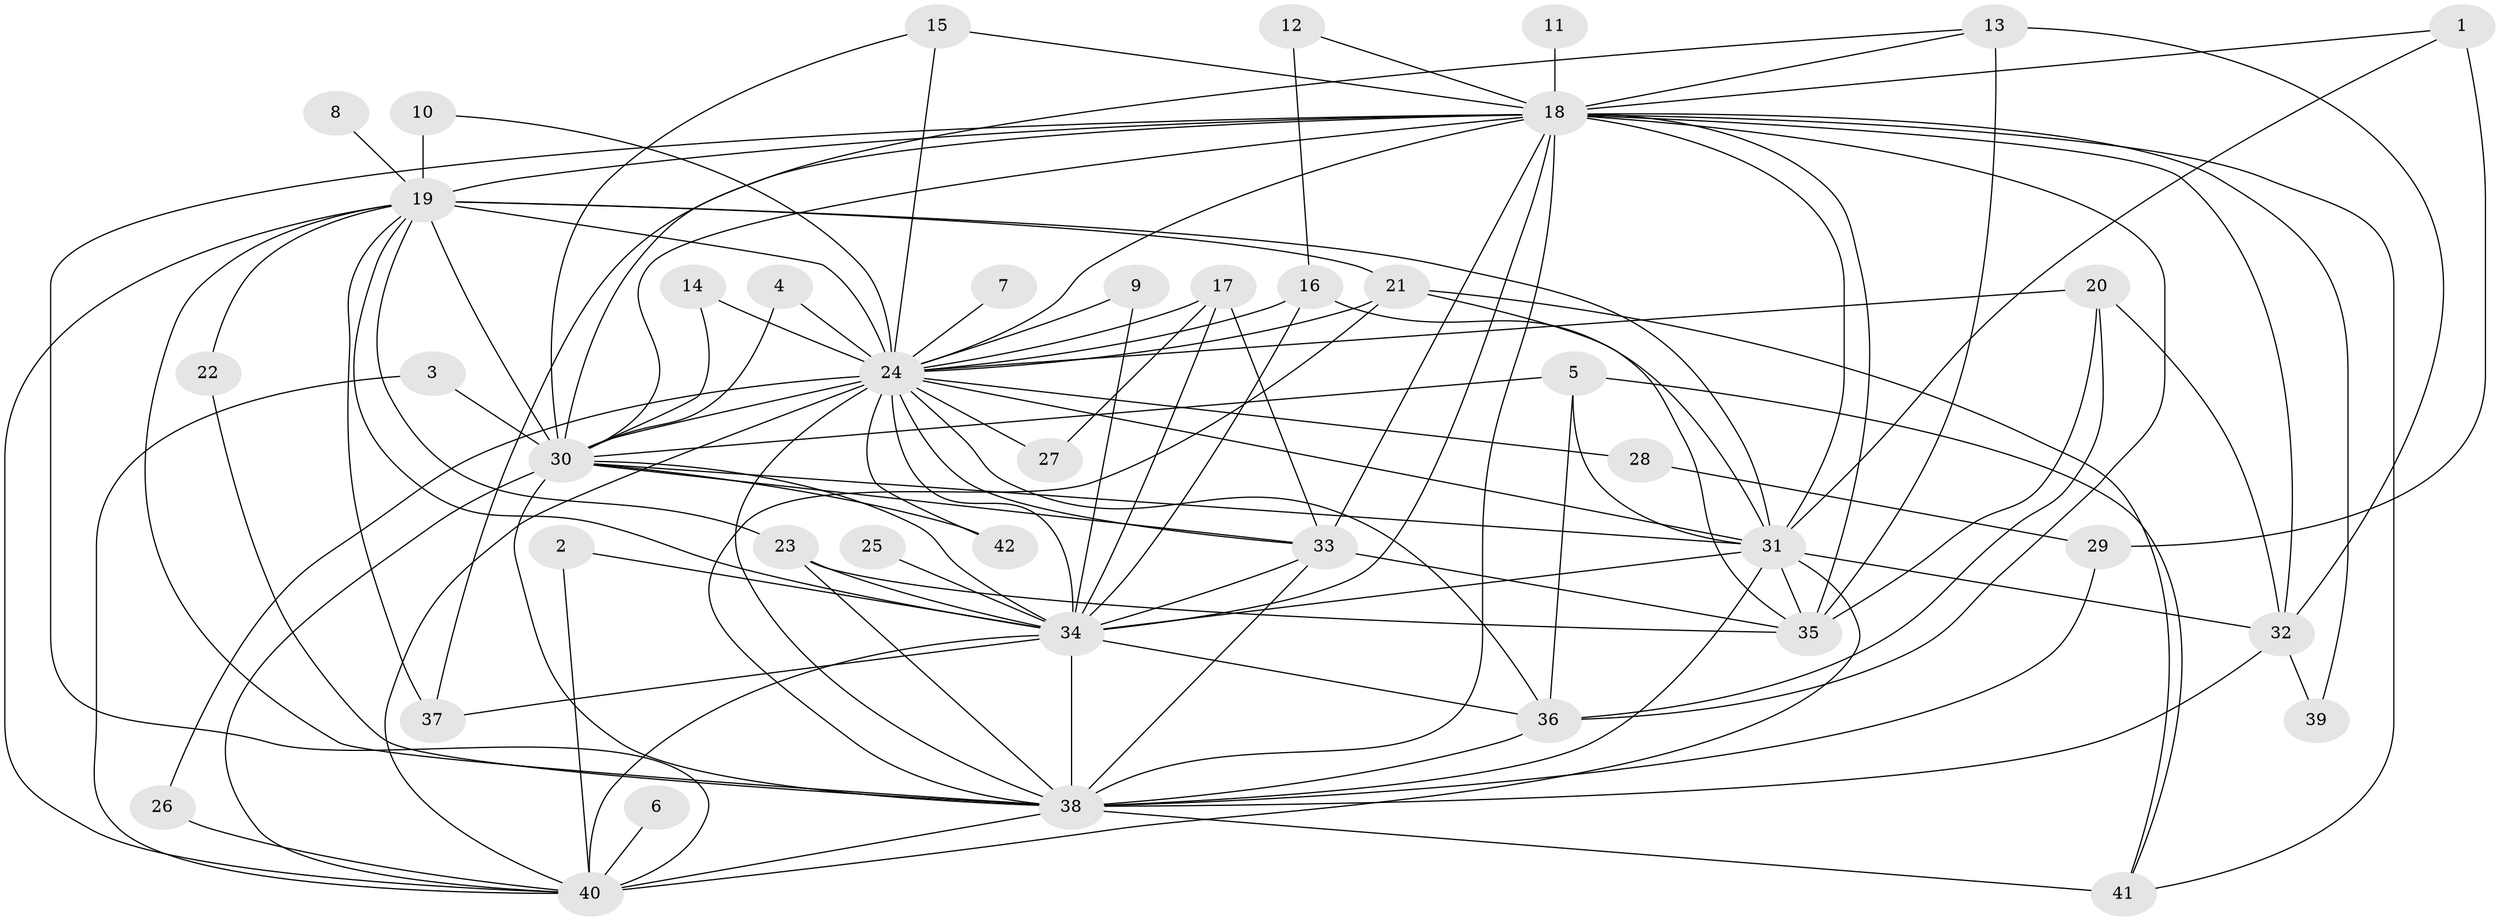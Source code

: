 // original degree distribution, {23: 0.011904761904761904, 14: 0.011904761904761904, 21: 0.011904761904761904, 16: 0.023809523809523808, 18: 0.011904761904761904, 20: 0.011904761904761904, 17: 0.011904761904761904, 15: 0.011904761904761904, 27: 0.011904761904761904, 5: 0.03571428571428571, 4: 0.17857142857142858, 3: 0.09523809523809523, 2: 0.5595238095238095, 6: 0.011904761904761904}
// Generated by graph-tools (version 1.1) at 2025/49/03/09/25 03:49:42]
// undirected, 42 vertices, 113 edges
graph export_dot {
graph [start="1"]
  node [color=gray90,style=filled];
  1;
  2;
  3;
  4;
  5;
  6;
  7;
  8;
  9;
  10;
  11;
  12;
  13;
  14;
  15;
  16;
  17;
  18;
  19;
  20;
  21;
  22;
  23;
  24;
  25;
  26;
  27;
  28;
  29;
  30;
  31;
  32;
  33;
  34;
  35;
  36;
  37;
  38;
  39;
  40;
  41;
  42;
  1 -- 18 [weight=1.0];
  1 -- 29 [weight=2.0];
  1 -- 31 [weight=1.0];
  2 -- 34 [weight=1.0];
  2 -- 40 [weight=1.0];
  3 -- 30 [weight=1.0];
  3 -- 40 [weight=1.0];
  4 -- 24 [weight=1.0];
  4 -- 30 [weight=1.0];
  5 -- 30 [weight=1.0];
  5 -- 31 [weight=1.0];
  5 -- 36 [weight=1.0];
  5 -- 41 [weight=1.0];
  6 -- 40 [weight=1.0];
  7 -- 24 [weight=2.0];
  8 -- 19 [weight=1.0];
  9 -- 24 [weight=1.0];
  9 -- 34 [weight=1.0];
  10 -- 19 [weight=1.0];
  10 -- 24 [weight=1.0];
  11 -- 18 [weight=1.0];
  12 -- 16 [weight=1.0];
  12 -- 18 [weight=1.0];
  13 -- 18 [weight=1.0];
  13 -- 30 [weight=1.0];
  13 -- 32 [weight=1.0];
  13 -- 35 [weight=1.0];
  14 -- 24 [weight=1.0];
  14 -- 30 [weight=1.0];
  15 -- 18 [weight=1.0];
  15 -- 24 [weight=1.0];
  15 -- 30 [weight=1.0];
  16 -- 24 [weight=1.0];
  16 -- 31 [weight=1.0];
  16 -- 34 [weight=1.0];
  17 -- 24 [weight=1.0];
  17 -- 27 [weight=1.0];
  17 -- 33 [weight=1.0];
  17 -- 34 [weight=1.0];
  18 -- 19 [weight=2.0];
  18 -- 24 [weight=2.0];
  18 -- 30 [weight=2.0];
  18 -- 31 [weight=1.0];
  18 -- 32 [weight=2.0];
  18 -- 33 [weight=1.0];
  18 -- 34 [weight=2.0];
  18 -- 35 [weight=2.0];
  18 -- 36 [weight=1.0];
  18 -- 37 [weight=1.0];
  18 -- 38 [weight=2.0];
  18 -- 39 [weight=1.0];
  18 -- 40 [weight=1.0];
  18 -- 41 [weight=1.0];
  19 -- 21 [weight=1.0];
  19 -- 22 [weight=1.0];
  19 -- 23 [weight=1.0];
  19 -- 24 [weight=3.0];
  19 -- 30 [weight=1.0];
  19 -- 31 [weight=1.0];
  19 -- 34 [weight=2.0];
  19 -- 37 [weight=1.0];
  19 -- 38 [weight=1.0];
  19 -- 40 [weight=1.0];
  20 -- 24 [weight=1.0];
  20 -- 32 [weight=1.0];
  20 -- 35 [weight=1.0];
  20 -- 36 [weight=1.0];
  21 -- 24 [weight=1.0];
  21 -- 35 [weight=1.0];
  21 -- 38 [weight=1.0];
  21 -- 41 [weight=1.0];
  22 -- 38 [weight=1.0];
  23 -- 34 [weight=1.0];
  23 -- 35 [weight=1.0];
  23 -- 38 [weight=1.0];
  24 -- 26 [weight=1.0];
  24 -- 27 [weight=1.0];
  24 -- 28 [weight=1.0];
  24 -- 30 [weight=2.0];
  24 -- 31 [weight=2.0];
  24 -- 33 [weight=1.0];
  24 -- 34 [weight=5.0];
  24 -- 36 [weight=1.0];
  24 -- 38 [weight=2.0];
  24 -- 40 [weight=2.0];
  24 -- 42 [weight=1.0];
  25 -- 34 [weight=1.0];
  26 -- 40 [weight=1.0];
  28 -- 29 [weight=1.0];
  29 -- 38 [weight=1.0];
  30 -- 31 [weight=1.0];
  30 -- 33 [weight=1.0];
  30 -- 34 [weight=3.0];
  30 -- 38 [weight=1.0];
  30 -- 40 [weight=1.0];
  30 -- 42 [weight=1.0];
  31 -- 32 [weight=1.0];
  31 -- 34 [weight=2.0];
  31 -- 35 [weight=1.0];
  31 -- 38 [weight=1.0];
  31 -- 40 [weight=1.0];
  32 -- 38 [weight=1.0];
  32 -- 39 [weight=1.0];
  33 -- 34 [weight=1.0];
  33 -- 35 [weight=1.0];
  33 -- 38 [weight=1.0];
  34 -- 36 [weight=1.0];
  34 -- 37 [weight=1.0];
  34 -- 38 [weight=3.0];
  34 -- 40 [weight=3.0];
  36 -- 38 [weight=1.0];
  38 -- 40 [weight=2.0];
  38 -- 41 [weight=2.0];
}
